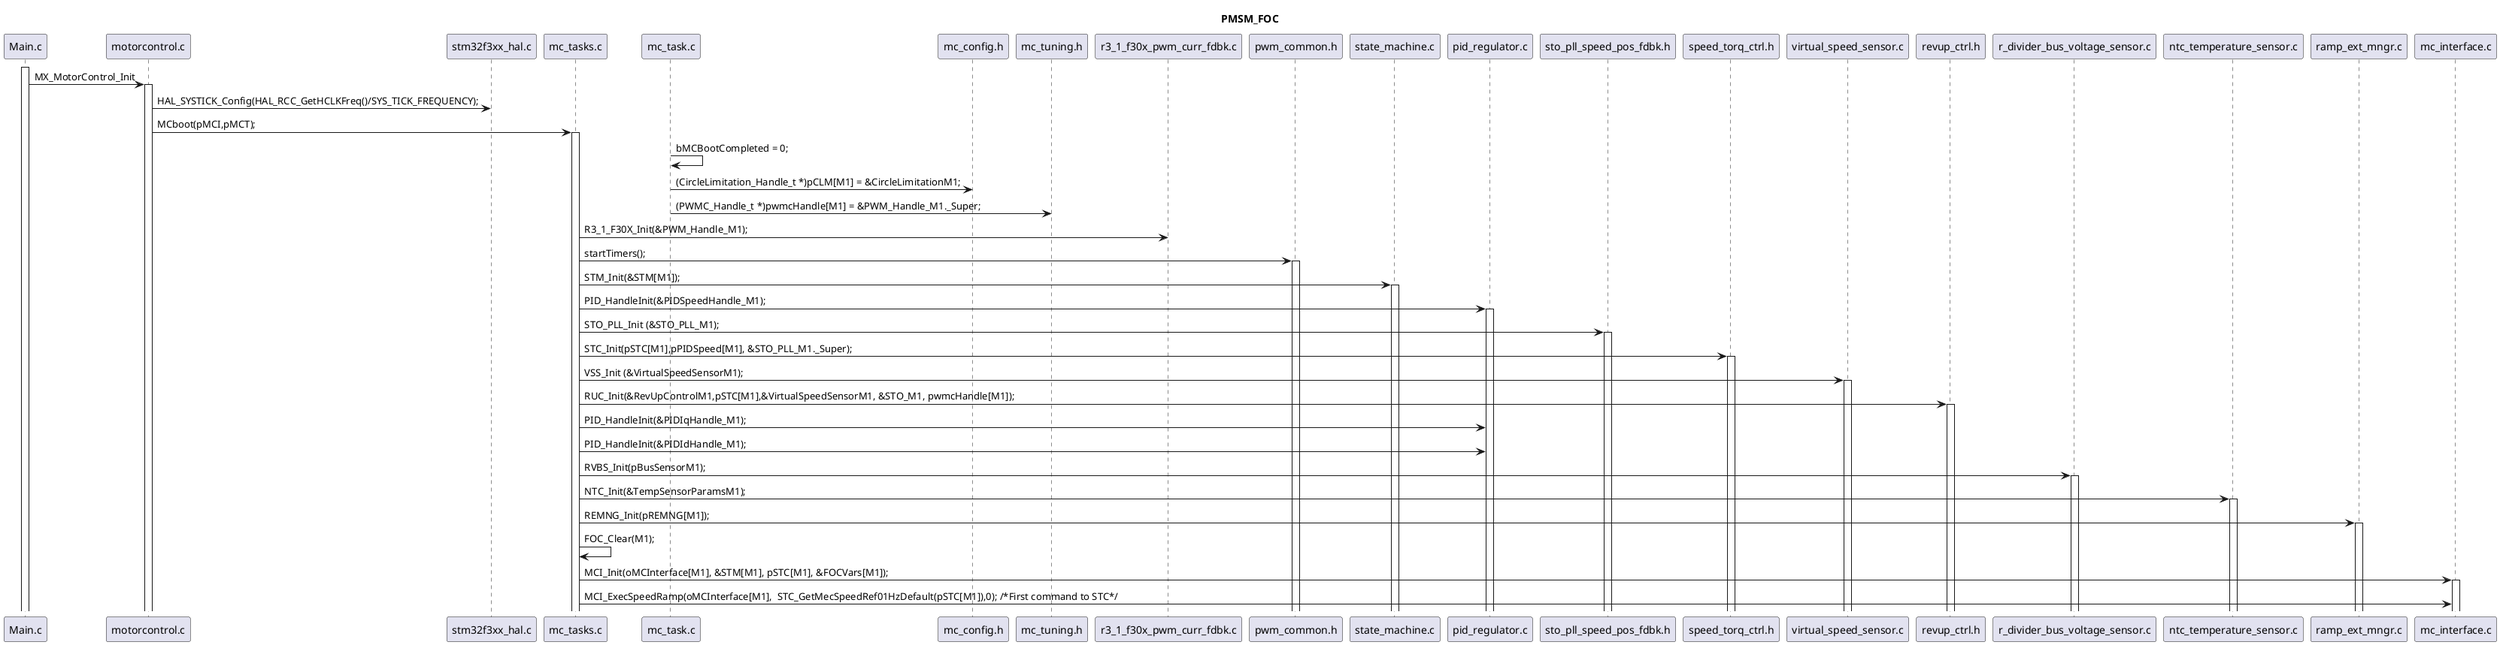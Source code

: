 @startuml
title PMSM_FOC

activate Main.c
Main.c -> motorcontrol.c:MX_MotorControl_Init
    activate motorcontrol.c
    motorcontrol.c -> stm32f3xx_hal.c:HAL_SYSTICK_Config(HAL_RCC_GetHCLKFreq()/SYS_TICK_FREQUENCY);
    motorcontrol.c -> mc_tasks.c:MCboot(pMCI,pMCT);
        activate mc_tasks.c
        mc_task.c -> mc_task.c:bMCBootCompleted = 0;
        mc_task.c -> mc_config.h:(CircleLimitation_Handle_t *)pCLM[M1] = &CircleLimitationM1;
        mc_task.c -> mc_tuning.h:(PWMC_Handle_t *)pwmcHandle[M1] = &PWM_Handle_M1._Super;

        mc_tasks.c -> r3_1_f30x_pwm_curr_fdbk.c:R3_1_F30X_Init(&PWM_Handle_M1);
        mc_tasks.c -> pwm_common.h:startTimers(); 
            activate pwm_common.h
        mc_tasks.c -> state_machine.c:STM_Init(&STM[M1]);
            activate state_machine.c
        mc_tasks.c -> pid_regulator.c:PID_HandleInit(&PIDSpeedHandle_M1);
            activate pid_regulator.c
        mc_tasks.c -> sto_pll_speed_pos_fdbk.h:STO_PLL_Init (&STO_PLL_M1);
            activate sto_pll_speed_pos_fdbk.h
        mc_tasks.c -> speed_torq_ctrl.h:STC_Init(pSTC[M1],pPIDSpeed[M1], &STO_PLL_M1._Super);
            activate speed_torq_ctrl.h
        mc_tasks.c -> virtual_speed_sensor.c:VSS_Init (&VirtualSpeedSensorM1);
            activate virtual_speed_sensor.c
        mc_tasks.c -> revup_ctrl.h:RUC_Init(&RevUpControlM1,pSTC[M1],&VirtualSpeedSensorM1, &STO_M1, pwmcHandle[M1]);
            activate revup_ctrl.h
        mc_tasks.c -> pid_regulator.c:PID_HandleInit(&PIDIqHandle_M1);
        mc_tasks.c -> pid_regulator.c:PID_HandleInit(&PIDIdHandle_M1);
        mc_tasks.c -> r_divider_bus_voltage_sensor.c:RVBS_Init(pBusSensorM1);
            activate r_divider_bus_voltage_sensor.c
        mc_tasks.c -> ntc_temperature_sensor.c:NTC_Init(&TempSensorParamsM1); 
            activate ntc_temperature_sensor.c
        mc_tasks.c -> ramp_ext_mngr.c:REMNG_Init(pREMNG[M1]);
            activate ramp_ext_mngr.c
        mc_tasks.c -> mc_tasks.c:FOC_Clear(M1);
        mc_tasks.c -> mc_interface.c:MCI_Init(oMCInterface[M1], &STM[M1], pSTC[M1], &FOCVars[M1]);
            activate mc_interface.c
        mc_tasks.c -> mc_interface.c:MCI_ExecSpeedRamp(oMCInterface[M1],  STC_GetMecSpeedRef01HzDefault(pSTC[M1]),0); /*First command to STC*/


@enduml
































MX_MotorControl_Init -> HAL_SYSTICK_Config: Reconfigure the SysTick interrupt to fire every 500 us


MX_MotorControl_Init -> MCboot:new Initialize the Motor Control Subsystem
activate MCBoot

MCBoot -> R3_1_F30X_Init:
MCBoot -> startTimers:pwm生成部の核
MCBoot -> STM_Init:
MCBoot -> PID_HandleInit:
MCBoot -> STO_PLL_INit:

deactivate MCBoot

MX_MotorControl_Init -> mc_lock_pins:
MX_MotorControl_Init -> UI_TaskInit:Initialize the MC User Interface




memo pwm_curr_fdbk.c line92 pFctGetPhaseCurrents の意味がわからない
stm32のよくわからない内部定義



PWMを発生させているところは、
startTimers
これは、pwm_common.c line.76　で定義されている。













ボブ --> アリス: レスポンス